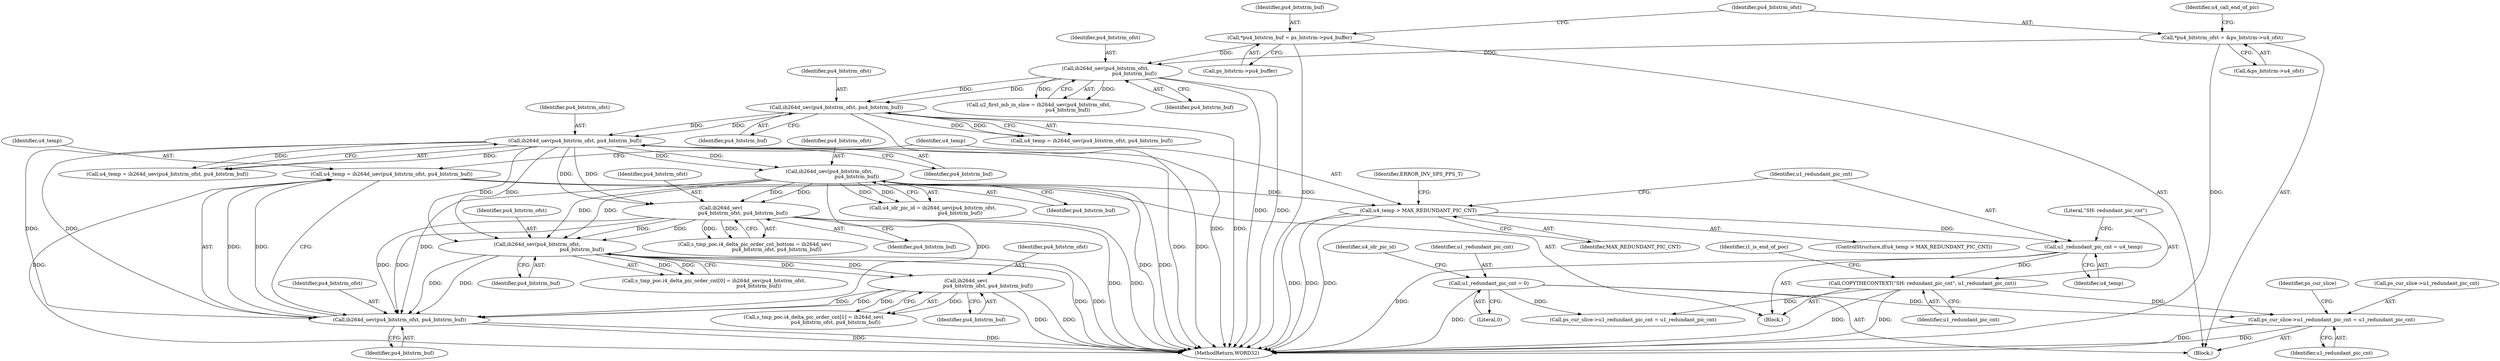 digraph "0_Android_a78887bcffbc2995cf9ed72e0697acf560875e9e_2@pointer" {
"1001462" [label="(Call,ps_cur_slice->u1_redundant_pic_cnt = u1_redundant_pic_cnt)"];
"1000736" [label="(Call,COPYTHECONTEXT(\"SH: redundant_pic_cnt\", u1_redundant_pic_cnt))"];
"1000733" [label="(Call,u1_redundant_pic_cnt = u4_temp)"];
"1000728" [label="(Call,u4_temp > MAX_REDUNDANT_PIC_CNT)"];
"1000722" [label="(Call,u4_temp = ih264d_uev(pu4_bitstrm_ofst, pu4_bitstrm_buf))"];
"1000724" [label="(Call,ih264d_uev(pu4_bitstrm_ofst, pu4_bitstrm_buf))"];
"1000683" [label="(Call,ih264d_sev(pu4_bitstrm_ofst,\n                                                         pu4_bitstrm_buf))"];
"1000645" [label="(Call,ih264d_sev(\n                            pu4_bitstrm_ofst, pu4_bitstrm_buf))"];
"1000561" [label="(Call,ih264d_uev(pu4_bitstrm_ofst,\n                                   pu4_bitstrm_buf))"];
"1000424" [label="(Call,ih264d_uev(pu4_bitstrm_ofst, pu4_bitstrm_buf))"];
"1000283" [label="(Call,ih264d_uev(pu4_bitstrm_ofst, pu4_bitstrm_buf))"];
"1000237" [label="(Call,ih264d_uev(pu4_bitstrm_ofst,\n                                     pu4_bitstrm_buf))"];
"1000209" [label="(Call,*pu4_bitstrm_ofst = &ps_bitstrm->u4_ofst)"];
"1000203" [label="(Call,*pu4_bitstrm_buf = ps_bitstrm->pu4_buffer)"];
"1000707" [label="(Call,ih264d_sev(\n                            pu4_bitstrm_ofst, pu4_bitstrm_buf))"];
"1000191" [label="(Call,u1_redundant_pic_cnt = 0)"];
"1000424" [label="(Call,ih264d_uev(pu4_bitstrm_ofst, pu4_bitstrm_buf))"];
"1001469" [label="(Identifier,ps_cur_slice)"];
"1000193" [label="(Literal,0)"];
"1000725" [label="(Identifier,pu4_bitstrm_ofst)"];
"1000684" [label="(Identifier,pu4_bitstrm_ofst)"];
"1000685" [label="(Identifier,pu4_bitstrm_buf)"];
"1000211" [label="(Call,&ps_bitstrm->u4_ofst)"];
"1000562" [label="(Identifier,pu4_bitstrm_ofst)"];
"1000724" [label="(Call,ih264d_uev(pu4_bitstrm_ofst, pu4_bitstrm_buf))"];
"1000426" [label="(Identifier,pu4_bitstrm_buf)"];
"1000721" [label="(Block,)"];
"1002570" [label="(MethodReturn,WORD32)"];
"1001463" [label="(Call,ps_cur_slice->u1_redundant_pic_cnt)"];
"1000683" [label="(Call,ih264d_sev(pu4_bitstrm_ofst,\n                                                         pu4_bitstrm_buf))"];
"1000707" [label="(Call,ih264d_sev(\n                            pu4_bitstrm_ofst, pu4_bitstrm_buf))"];
"1000559" [label="(Call,u4_idr_pic_id = ih264d_uev(pu4_bitstrm_ofst,\n                                   pu4_bitstrm_buf))"];
"1000563" [label="(Identifier,pu4_bitstrm_buf)"];
"1000701" [label="(Call,s_tmp_poc.i4_delta_pic_order_cnt[1] = ih264d_sev(\n                            pu4_bitstrm_ofst, pu4_bitstrm_buf))"];
"1000235" [label="(Call,u2_first_mb_in_slice = ih264d_uev(pu4_bitstrm_ofst,\n                                     pu4_bitstrm_buf))"];
"1000646" [label="(Identifier,pu4_bitstrm_ofst)"];
"1000422" [label="(Call,u4_temp = ih264d_uev(pu4_bitstrm_ofst, pu4_bitstrm_buf))"];
"1000203" [label="(Call,*pu4_bitstrm_buf = ps_bitstrm->pu4_buffer)"];
"1000730" [label="(Identifier,MAX_REDUNDANT_PIC_CNT)"];
"1000729" [label="(Identifier,u4_temp)"];
"1000283" [label="(Call,ih264d_uev(pu4_bitstrm_ofst, pu4_bitstrm_buf))"];
"1000281" [label="(Call,u4_temp = ih264d_uev(pu4_bitstrm_ofst, pu4_bitstrm_buf))"];
"1000738" [label="(Identifier,u1_redundant_pic_cnt)"];
"1000210" [label="(Identifier,pu4_bitstrm_ofst)"];
"1000947" [label="(Call,ps_cur_slice->u1_redundant_pic_cnt = u1_redundant_pic_cnt)"];
"1001462" [label="(Call,ps_cur_slice->u1_redundant_pic_cnt = u1_redundant_pic_cnt)"];
"1000734" [label="(Identifier,u1_redundant_pic_cnt)"];
"1000728" [label="(Call,u4_temp > MAX_REDUNDANT_PIC_CNT)"];
"1000709" [label="(Identifier,pu4_bitstrm_buf)"];
"1000735" [label="(Identifier,u4_temp)"];
"1000645" [label="(Call,ih264d_sev(\n                            pu4_bitstrm_ofst, pu4_bitstrm_buf))"];
"1000237" [label="(Call,ih264d_uev(pu4_bitstrm_ofst,\n                                     pu4_bitstrm_buf))"];
"1000226" [label="(Identifier,u4_call_end_of_pic)"];
"1000736" [label="(Call,COPYTHECONTEXT(\"SH: redundant_pic_cnt\", u1_redundant_pic_cnt))"];
"1000641" [label="(Call,s_tmp_poc.i4_delta_pic_order_cnt_bottom = ih264d_sev(\n                            pu4_bitstrm_ofst, pu4_bitstrm_buf))"];
"1000166" [label="(Block,)"];
"1000284" [label="(Identifier,pu4_bitstrm_ofst)"];
"1000722" [label="(Call,u4_temp = ih264d_uev(pu4_bitstrm_ofst, pu4_bitstrm_buf))"];
"1000209" [label="(Call,*pu4_bitstrm_ofst = &ps_bitstrm->u4_ofst)"];
"1000740" [label="(Identifier,i1_is_end_of_poc)"];
"1000191" [label="(Call,u1_redundant_pic_cnt = 0)"];
"1000723" [label="(Identifier,u4_temp)"];
"1000677" [label="(Call,s_tmp_poc.i4_delta_pic_order_cnt[0] = ih264d_sev(pu4_bitstrm_ofst,\n                                                         pu4_bitstrm_buf))"];
"1000647" [label="(Identifier,pu4_bitstrm_buf)"];
"1000192" [label="(Identifier,u1_redundant_pic_cnt)"];
"1001466" [label="(Identifier,u1_redundant_pic_cnt)"];
"1000425" [label="(Identifier,pu4_bitstrm_ofst)"];
"1000727" [label="(ControlStructure,if(u4_temp > MAX_REDUNDANT_PIC_CNT))"];
"1000285" [label="(Identifier,pu4_bitstrm_buf)"];
"1000238" [label="(Identifier,pu4_bitstrm_ofst)"];
"1000205" [label="(Call,ps_bitstrm->pu4_buffer)"];
"1000204" [label="(Identifier,pu4_bitstrm_buf)"];
"1000733" [label="(Call,u1_redundant_pic_cnt = u4_temp)"];
"1000561" [label="(Call,ih264d_uev(pu4_bitstrm_ofst,\n                                   pu4_bitstrm_buf))"];
"1000708" [label="(Identifier,pu4_bitstrm_ofst)"];
"1000737" [label="(Literal,\"SH: redundant_pic_cnt\")"];
"1000239" [label="(Identifier,pu4_bitstrm_buf)"];
"1000197" [label="(Identifier,u4_idr_pic_id)"];
"1000726" [label="(Identifier,pu4_bitstrm_buf)"];
"1000732" [label="(Identifier,ERROR_INV_SPS_PPS_T)"];
"1001462" -> "1000166"  [label="AST: "];
"1001462" -> "1001466"  [label="CFG: "];
"1001463" -> "1001462"  [label="AST: "];
"1001466" -> "1001462"  [label="AST: "];
"1001469" -> "1001462"  [label="CFG: "];
"1001462" -> "1002570"  [label="DDG: "];
"1001462" -> "1002570"  [label="DDG: "];
"1000736" -> "1001462"  [label="DDG: "];
"1000191" -> "1001462"  [label="DDG: "];
"1000736" -> "1000721"  [label="AST: "];
"1000736" -> "1000738"  [label="CFG: "];
"1000737" -> "1000736"  [label="AST: "];
"1000738" -> "1000736"  [label="AST: "];
"1000740" -> "1000736"  [label="CFG: "];
"1000736" -> "1002570"  [label="DDG: "];
"1000736" -> "1002570"  [label="DDG: "];
"1000733" -> "1000736"  [label="DDG: "];
"1000736" -> "1000947"  [label="DDG: "];
"1000733" -> "1000721"  [label="AST: "];
"1000733" -> "1000735"  [label="CFG: "];
"1000734" -> "1000733"  [label="AST: "];
"1000735" -> "1000733"  [label="AST: "];
"1000737" -> "1000733"  [label="CFG: "];
"1000733" -> "1002570"  [label="DDG: "];
"1000728" -> "1000733"  [label="DDG: "];
"1000728" -> "1000727"  [label="AST: "];
"1000728" -> "1000730"  [label="CFG: "];
"1000729" -> "1000728"  [label="AST: "];
"1000730" -> "1000728"  [label="AST: "];
"1000732" -> "1000728"  [label="CFG: "];
"1000734" -> "1000728"  [label="CFG: "];
"1000728" -> "1002570"  [label="DDG: "];
"1000728" -> "1002570"  [label="DDG: "];
"1000728" -> "1002570"  [label="DDG: "];
"1000722" -> "1000728"  [label="DDG: "];
"1000722" -> "1000721"  [label="AST: "];
"1000722" -> "1000724"  [label="CFG: "];
"1000723" -> "1000722"  [label="AST: "];
"1000724" -> "1000722"  [label="AST: "];
"1000729" -> "1000722"  [label="CFG: "];
"1000722" -> "1002570"  [label="DDG: "];
"1000724" -> "1000722"  [label="DDG: "];
"1000724" -> "1000722"  [label="DDG: "];
"1000724" -> "1000726"  [label="CFG: "];
"1000725" -> "1000724"  [label="AST: "];
"1000726" -> "1000724"  [label="AST: "];
"1000724" -> "1002570"  [label="DDG: "];
"1000724" -> "1002570"  [label="DDG: "];
"1000683" -> "1000724"  [label="DDG: "];
"1000683" -> "1000724"  [label="DDG: "];
"1000645" -> "1000724"  [label="DDG: "];
"1000645" -> "1000724"  [label="DDG: "];
"1000561" -> "1000724"  [label="DDG: "];
"1000561" -> "1000724"  [label="DDG: "];
"1000707" -> "1000724"  [label="DDG: "];
"1000707" -> "1000724"  [label="DDG: "];
"1000424" -> "1000724"  [label="DDG: "];
"1000424" -> "1000724"  [label="DDG: "];
"1000683" -> "1000677"  [label="AST: "];
"1000683" -> "1000685"  [label="CFG: "];
"1000684" -> "1000683"  [label="AST: "];
"1000685" -> "1000683"  [label="AST: "];
"1000677" -> "1000683"  [label="CFG: "];
"1000683" -> "1002570"  [label="DDG: "];
"1000683" -> "1002570"  [label="DDG: "];
"1000683" -> "1000677"  [label="DDG: "];
"1000683" -> "1000677"  [label="DDG: "];
"1000645" -> "1000683"  [label="DDG: "];
"1000645" -> "1000683"  [label="DDG: "];
"1000561" -> "1000683"  [label="DDG: "];
"1000561" -> "1000683"  [label="DDG: "];
"1000424" -> "1000683"  [label="DDG: "];
"1000424" -> "1000683"  [label="DDG: "];
"1000683" -> "1000707"  [label="DDG: "];
"1000683" -> "1000707"  [label="DDG: "];
"1000645" -> "1000641"  [label="AST: "];
"1000645" -> "1000647"  [label="CFG: "];
"1000646" -> "1000645"  [label="AST: "];
"1000647" -> "1000645"  [label="AST: "];
"1000641" -> "1000645"  [label="CFG: "];
"1000645" -> "1002570"  [label="DDG: "];
"1000645" -> "1002570"  [label="DDG: "];
"1000645" -> "1000641"  [label="DDG: "];
"1000645" -> "1000641"  [label="DDG: "];
"1000561" -> "1000645"  [label="DDG: "];
"1000561" -> "1000645"  [label="DDG: "];
"1000424" -> "1000645"  [label="DDG: "];
"1000424" -> "1000645"  [label="DDG: "];
"1000561" -> "1000559"  [label="AST: "];
"1000561" -> "1000563"  [label="CFG: "];
"1000562" -> "1000561"  [label="AST: "];
"1000563" -> "1000561"  [label="AST: "];
"1000559" -> "1000561"  [label="CFG: "];
"1000561" -> "1002570"  [label="DDG: "];
"1000561" -> "1002570"  [label="DDG: "];
"1000561" -> "1000559"  [label="DDG: "];
"1000561" -> "1000559"  [label="DDG: "];
"1000424" -> "1000561"  [label="DDG: "];
"1000424" -> "1000561"  [label="DDG: "];
"1000424" -> "1000422"  [label="AST: "];
"1000424" -> "1000426"  [label="CFG: "];
"1000425" -> "1000424"  [label="AST: "];
"1000426" -> "1000424"  [label="AST: "];
"1000422" -> "1000424"  [label="CFG: "];
"1000424" -> "1002570"  [label="DDG: "];
"1000424" -> "1002570"  [label="DDG: "];
"1000424" -> "1000422"  [label="DDG: "];
"1000424" -> "1000422"  [label="DDG: "];
"1000283" -> "1000424"  [label="DDG: "];
"1000283" -> "1000424"  [label="DDG: "];
"1000283" -> "1000281"  [label="AST: "];
"1000283" -> "1000285"  [label="CFG: "];
"1000284" -> "1000283"  [label="AST: "];
"1000285" -> "1000283"  [label="AST: "];
"1000281" -> "1000283"  [label="CFG: "];
"1000283" -> "1002570"  [label="DDG: "];
"1000283" -> "1002570"  [label="DDG: "];
"1000283" -> "1000281"  [label="DDG: "];
"1000283" -> "1000281"  [label="DDG: "];
"1000237" -> "1000283"  [label="DDG: "];
"1000237" -> "1000283"  [label="DDG: "];
"1000237" -> "1000235"  [label="AST: "];
"1000237" -> "1000239"  [label="CFG: "];
"1000238" -> "1000237"  [label="AST: "];
"1000239" -> "1000237"  [label="AST: "];
"1000235" -> "1000237"  [label="CFG: "];
"1000237" -> "1002570"  [label="DDG: "];
"1000237" -> "1002570"  [label="DDG: "];
"1000237" -> "1000235"  [label="DDG: "];
"1000237" -> "1000235"  [label="DDG: "];
"1000209" -> "1000237"  [label="DDG: "];
"1000203" -> "1000237"  [label="DDG: "];
"1000209" -> "1000166"  [label="AST: "];
"1000209" -> "1000211"  [label="CFG: "];
"1000210" -> "1000209"  [label="AST: "];
"1000211" -> "1000209"  [label="AST: "];
"1000226" -> "1000209"  [label="CFG: "];
"1000209" -> "1002570"  [label="DDG: "];
"1000203" -> "1000166"  [label="AST: "];
"1000203" -> "1000205"  [label="CFG: "];
"1000204" -> "1000203"  [label="AST: "];
"1000205" -> "1000203"  [label="AST: "];
"1000210" -> "1000203"  [label="CFG: "];
"1000203" -> "1002570"  [label="DDG: "];
"1000707" -> "1000701"  [label="AST: "];
"1000707" -> "1000709"  [label="CFG: "];
"1000708" -> "1000707"  [label="AST: "];
"1000709" -> "1000707"  [label="AST: "];
"1000701" -> "1000707"  [label="CFG: "];
"1000707" -> "1002570"  [label="DDG: "];
"1000707" -> "1002570"  [label="DDG: "];
"1000707" -> "1000701"  [label="DDG: "];
"1000707" -> "1000701"  [label="DDG: "];
"1000191" -> "1000166"  [label="AST: "];
"1000191" -> "1000193"  [label="CFG: "];
"1000192" -> "1000191"  [label="AST: "];
"1000193" -> "1000191"  [label="AST: "];
"1000197" -> "1000191"  [label="CFG: "];
"1000191" -> "1002570"  [label="DDG: "];
"1000191" -> "1000947"  [label="DDG: "];
}
